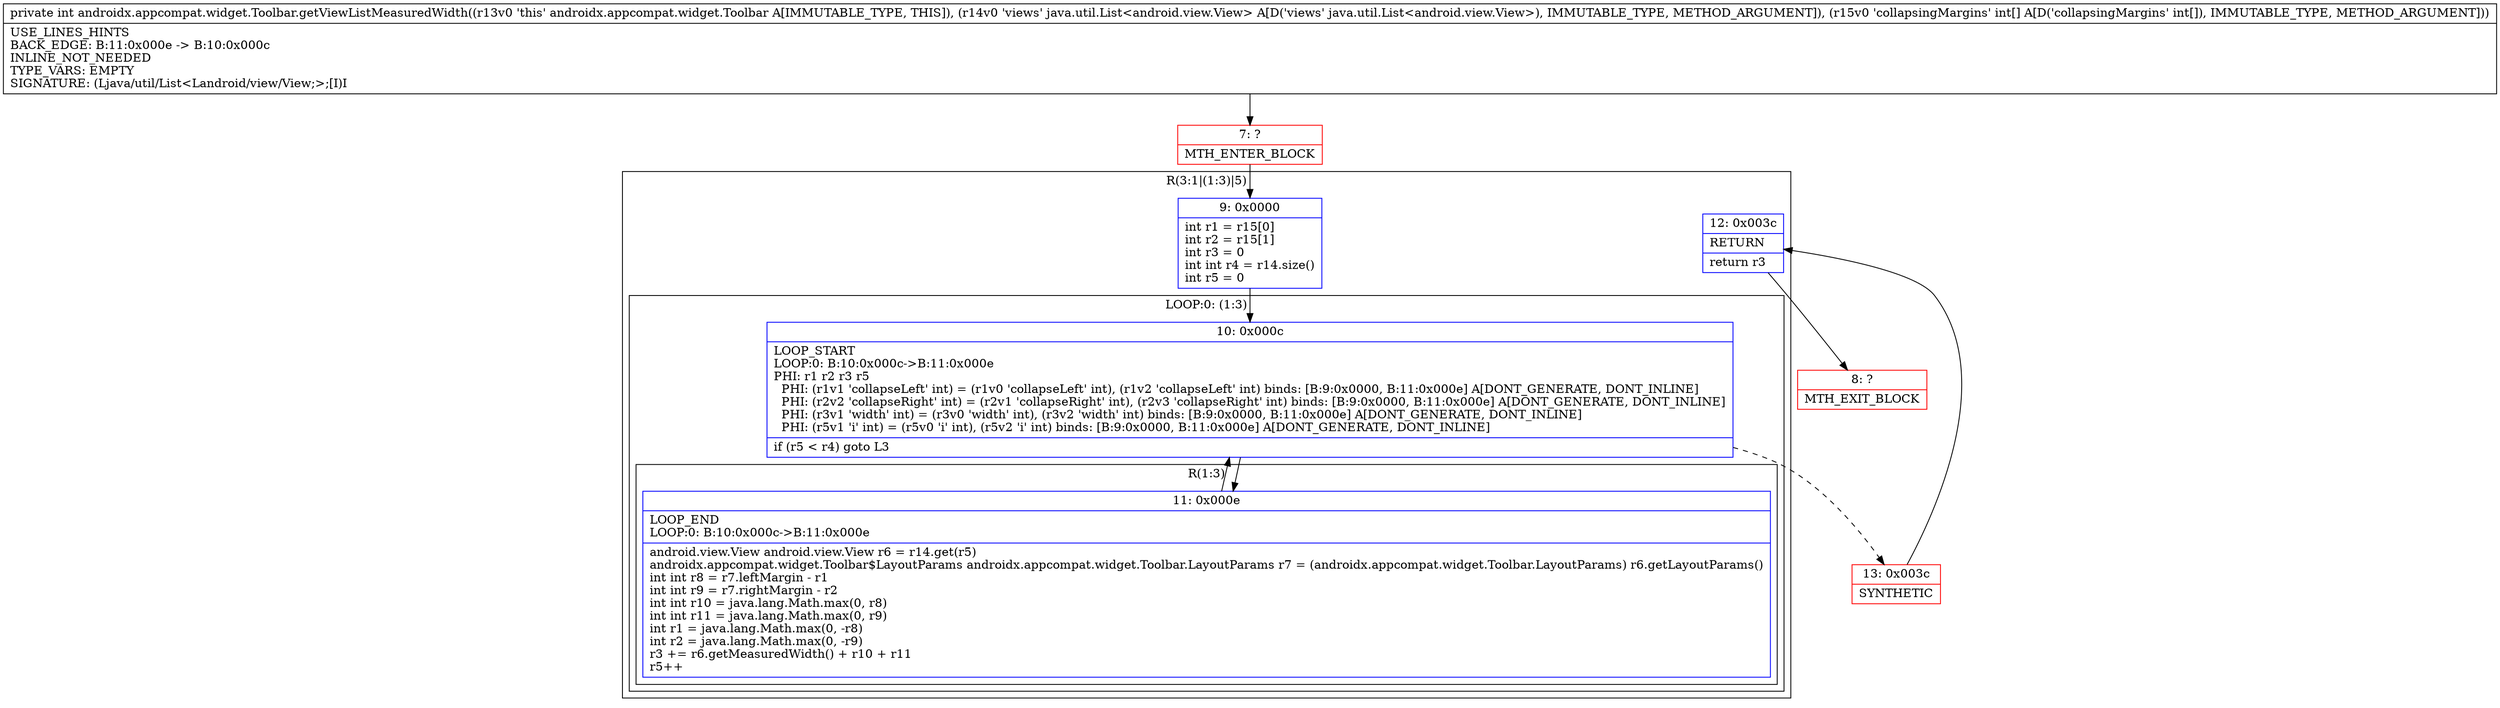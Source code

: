 digraph "CFG forandroidx.appcompat.widget.Toolbar.getViewListMeasuredWidth(Ljava\/util\/List;[I)I" {
subgraph cluster_Region_1422474665 {
label = "R(3:1|(1:3)|5)";
node [shape=record,color=blue];
Node_9 [shape=record,label="{9\:\ 0x0000|int r1 = r15[0]\lint r2 = r15[1]\lint r3 = 0\lint int r4 = r14.size()\lint r5 = 0\l}"];
subgraph cluster_LoopRegion_636504104 {
label = "LOOP:0: (1:3)";
node [shape=record,color=blue];
Node_10 [shape=record,label="{10\:\ 0x000c|LOOP_START\lLOOP:0: B:10:0x000c\-\>B:11:0x000e\lPHI: r1 r2 r3 r5 \l  PHI: (r1v1 'collapseLeft' int) = (r1v0 'collapseLeft' int), (r1v2 'collapseLeft' int) binds: [B:9:0x0000, B:11:0x000e] A[DONT_GENERATE, DONT_INLINE]\l  PHI: (r2v2 'collapseRight' int) = (r2v1 'collapseRight' int), (r2v3 'collapseRight' int) binds: [B:9:0x0000, B:11:0x000e] A[DONT_GENERATE, DONT_INLINE]\l  PHI: (r3v1 'width' int) = (r3v0 'width' int), (r3v2 'width' int) binds: [B:9:0x0000, B:11:0x000e] A[DONT_GENERATE, DONT_INLINE]\l  PHI: (r5v1 'i' int) = (r5v0 'i' int), (r5v2 'i' int) binds: [B:9:0x0000, B:11:0x000e] A[DONT_GENERATE, DONT_INLINE]\l|if (r5 \< r4) goto L3\l}"];
subgraph cluster_Region_1351325439 {
label = "R(1:3)";
node [shape=record,color=blue];
Node_11 [shape=record,label="{11\:\ 0x000e|LOOP_END\lLOOP:0: B:10:0x000c\-\>B:11:0x000e\l|android.view.View android.view.View r6 = r14.get(r5)\landroidx.appcompat.widget.Toolbar$LayoutParams androidx.appcompat.widget.Toolbar.LayoutParams r7 = (androidx.appcompat.widget.Toolbar.LayoutParams) r6.getLayoutParams()\lint int r8 = r7.leftMargin \- r1\lint int r9 = r7.rightMargin \- r2\lint int r10 = java.lang.Math.max(0, r8)\lint int r11 = java.lang.Math.max(0, r9)\lint r1 = java.lang.Math.max(0, \-r8)\lint r2 = java.lang.Math.max(0, \-r9)\lr3 += r6.getMeasuredWidth() + r10 + r11\lr5++\l}"];
}
}
Node_12 [shape=record,label="{12\:\ 0x003c|RETURN\l|return r3\l}"];
}
Node_7 [shape=record,color=red,label="{7\:\ ?|MTH_ENTER_BLOCK\l}"];
Node_13 [shape=record,color=red,label="{13\:\ 0x003c|SYNTHETIC\l}"];
Node_8 [shape=record,color=red,label="{8\:\ ?|MTH_EXIT_BLOCK\l}"];
MethodNode[shape=record,label="{private int androidx.appcompat.widget.Toolbar.getViewListMeasuredWidth((r13v0 'this' androidx.appcompat.widget.Toolbar A[IMMUTABLE_TYPE, THIS]), (r14v0 'views' java.util.List\<android.view.View\> A[D('views' java.util.List\<android.view.View\>), IMMUTABLE_TYPE, METHOD_ARGUMENT]), (r15v0 'collapsingMargins' int[] A[D('collapsingMargins' int[]), IMMUTABLE_TYPE, METHOD_ARGUMENT]))  | USE_LINES_HINTS\lBACK_EDGE: B:11:0x000e \-\> B:10:0x000c\lINLINE_NOT_NEEDED\lTYPE_VARS: EMPTY\lSIGNATURE: (Ljava\/util\/List\<Landroid\/view\/View;\>;[I)I\l}"];
MethodNode -> Node_7;Node_9 -> Node_10;
Node_10 -> Node_11;
Node_10 -> Node_13[style=dashed];
Node_11 -> Node_10;
Node_12 -> Node_8;
Node_7 -> Node_9;
Node_13 -> Node_12;
}


